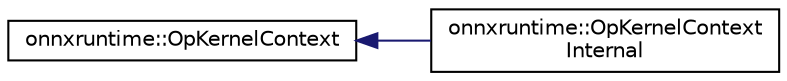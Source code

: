 digraph "Graphical Class Hierarchy"
{
  edge [fontname="Helvetica",fontsize="10",labelfontname="Helvetica",labelfontsize="10"];
  node [fontname="Helvetica",fontsize="10",shape=record];
  rankdir="LR";
  Node0 [label="onnxruntime::OpKernelContext",height=0.2,width=0.4,color="black", fillcolor="white", style="filled",URL="$classonnxruntime_1_1OpKernelContext.html"];
  Node0 -> Node1 [dir="back",color="midnightblue",fontsize="10",style="solid",fontname="Helvetica"];
  Node1 [label="onnxruntime::OpKernelContext\lInternal",height=0.2,width=0.4,color="black", fillcolor="white", style="filled",URL="$classonnxruntime_1_1OpKernelContextInternal.html"];
}
